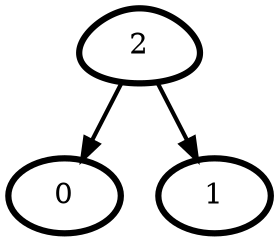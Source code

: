 digraph G {
    0 [penwidth=3,label="0"]
    1 [penwidth=3,label="1"]
    2 [penwidth=3,label="2",shape = "egg"]

    2 -> 1 [penwidth=2]
    2 -> 0 [penwidth=2]
}
